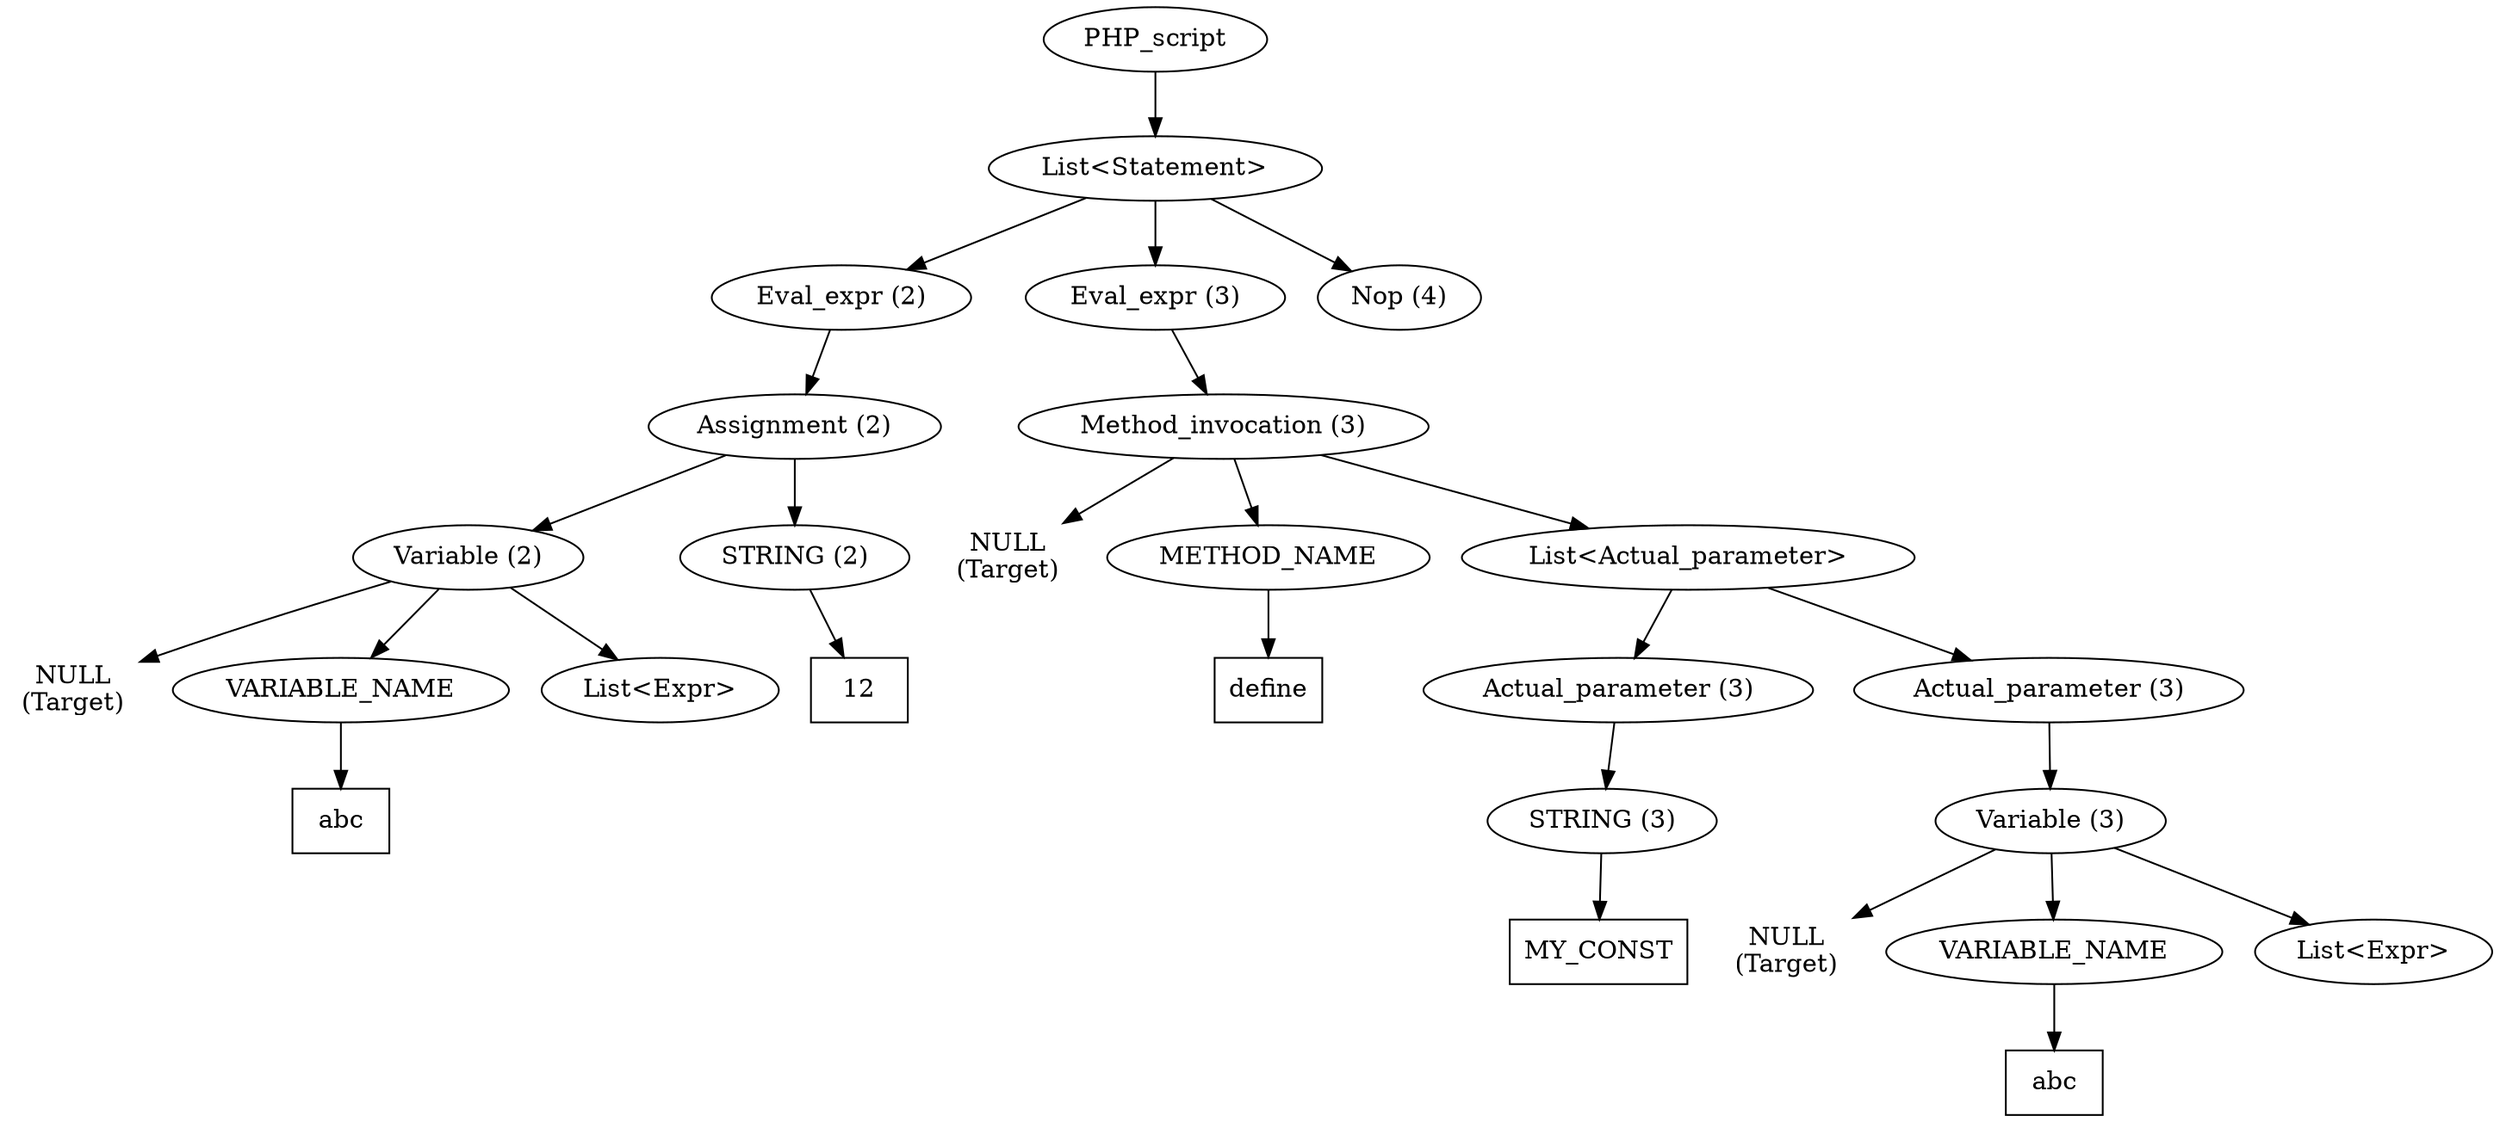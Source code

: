 /*
 * AST in dot format generated by phc -- the PHP compiler
 */

digraph AST {
ordering=out;
node_0 [label="PHP_script"];
node_1 [label="List<Statement>"];
node_0 -> node_1;
node_2 [label="Eval_expr (2)"];
node_1 -> node_2;
node_3 [label="Assignment (2)"];
node_2 -> node_3;
node_4 [label="Variable (2)"];
node_3 -> node_4;
node_5 [label="NULL\n(Target)", shape=plaintext]
node_4 -> node_5;
node_6 [label="VARIABLE_NAME"];
node_4 -> node_6;
node_7 [label="abc", shape=box]
node_6 -> node_7;
node_8 [label="List<Expr>"];
node_4 -> node_8;
node_9 [label="STRING (2)"];
node_3 -> node_9;
node_10 [label="12", shape=box]
node_9 -> node_10;
node_11 [label="Eval_expr (3)"];
node_1 -> node_11;
node_12 [label="Method_invocation (3)"];
node_11 -> node_12;
node_13 [label="NULL\n(Target)", shape=plaintext]
node_12 -> node_13;
node_14 [label="METHOD_NAME"];
node_12 -> node_14;
node_15 [label="define", shape=box]
node_14 -> node_15;
node_16 [label="List<Actual_parameter>"];
node_12 -> node_16;
node_17 [label="Actual_parameter (3)"];
node_16 -> node_17;
node_18 [label="STRING (3)"];
node_17 -> node_18;
node_19 [label="MY_CONST", shape=box]
node_18 -> node_19;
node_20 [label="Actual_parameter (3)"];
node_16 -> node_20;
node_21 [label="Variable (3)"];
node_20 -> node_21;
node_22 [label="NULL\n(Target)", shape=plaintext]
node_21 -> node_22;
node_23 [label="VARIABLE_NAME"];
node_21 -> node_23;
node_24 [label="abc", shape=box]
node_23 -> node_24;
node_25 [label="List<Expr>"];
node_21 -> node_25;
node_26 [label="Nop (4)"];
node_1 -> node_26;
}
